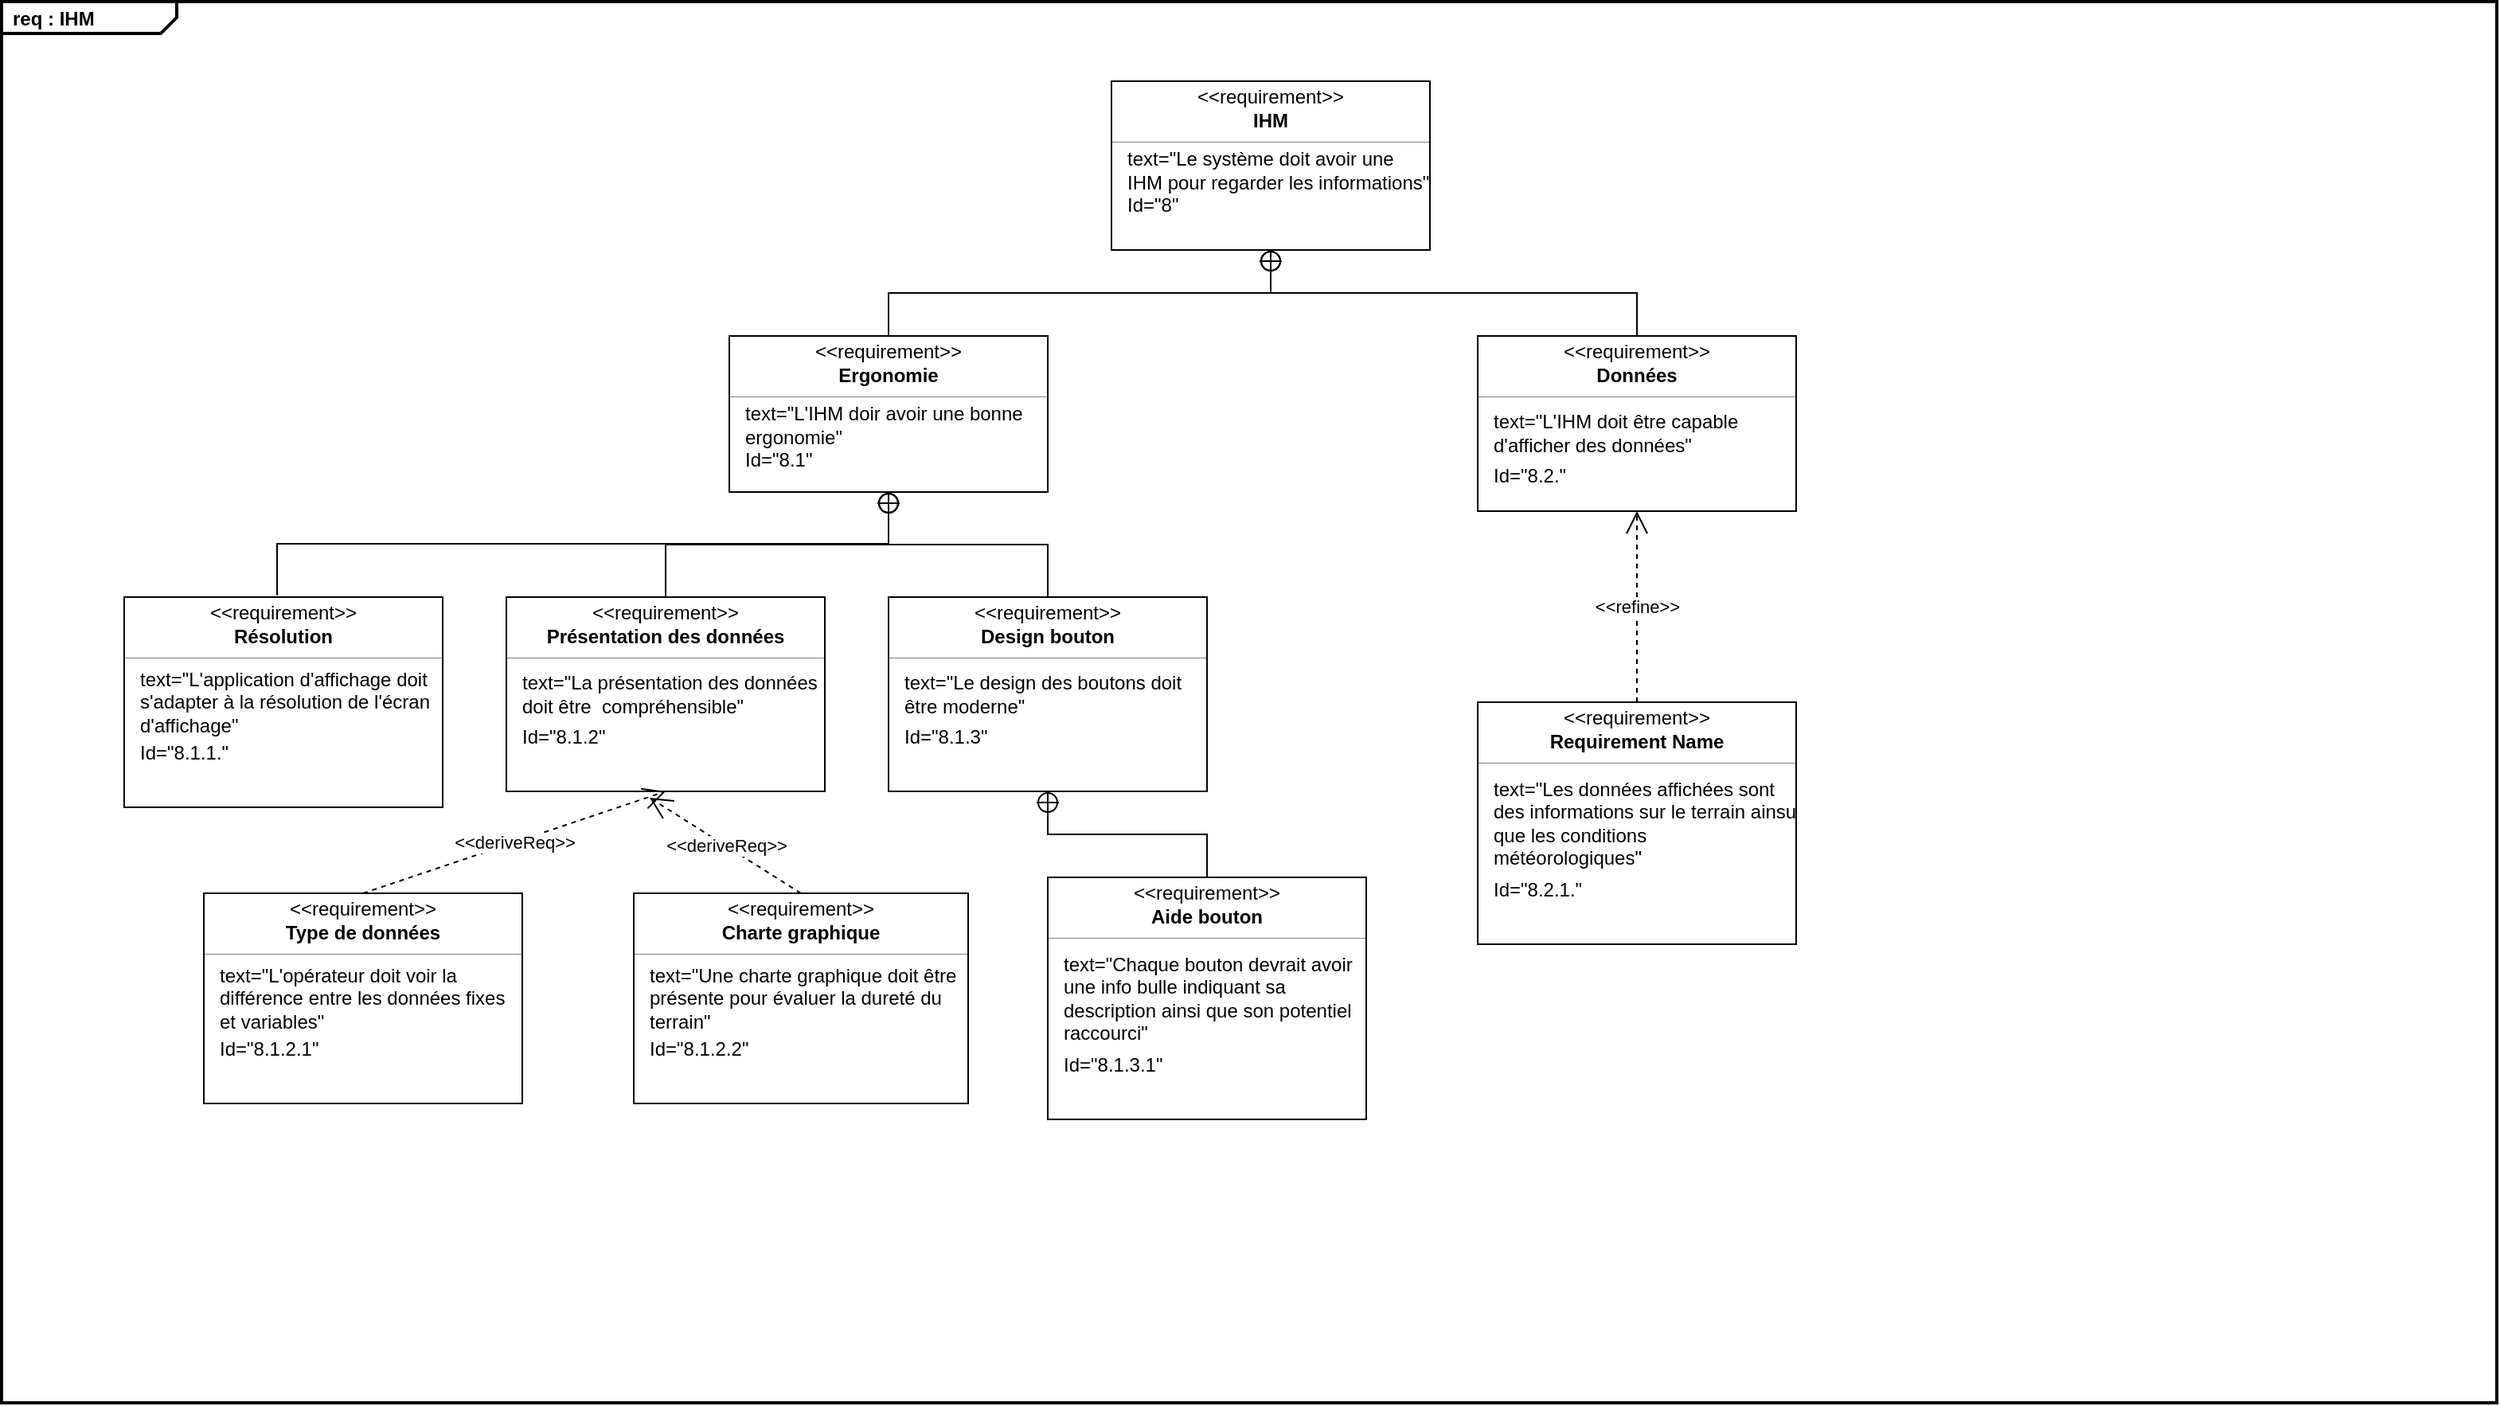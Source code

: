 <mxfile version="26.0.6">
  <diagram name="Page-1" id="wZjGFkpeC9HKHl80YT61">
    <mxGraphModel dx="1395" dy="643" grid="1" gridSize="10" guides="1" tooltips="1" connect="1" arrows="1" fold="1" page="1" pageScale="1" pageWidth="827" pageHeight="1169" math="0" shadow="0">
      <root>
        <mxCell id="0" />
        <mxCell id="1" parent="0" />
        <mxCell id="3VNXTZ4ML6IGrB6xeTb8-1" value="&lt;p style=&quot;margin:0px;margin-top:4px;margin-left:7px;text-align:left;&quot;&gt;&lt;b&gt;req : IHM&lt;/b&gt;&lt;/p&gt;" style="html=1;shape=mxgraph.sysml.package;overflow=fill;labelX=110;strokeWidth=2;align=center;" vertex="1" parent="1">
          <mxGeometry x="33" y="80" width="1567" height="880" as="geometry" />
        </mxCell>
        <mxCell id="3VNXTZ4ML6IGrB6xeTb8-2" value="" style="fontStyle=1;align=center;verticalAlign=middle;childLayout=stackLayout;horizontal=1;horizontalStack=0;resizeParent=1;resizeParentMax=0;resizeLast=0;marginBottom=0;" vertex="1" parent="1">
          <mxGeometry x="730" y="130" width="200" height="106" as="geometry" />
        </mxCell>
        <mxCell id="3VNXTZ4ML6IGrB6xeTb8-3" value="&amp;lt;&amp;lt;requirement&amp;gt;&amp;gt;" style="html=1;align=center;spacing=0;verticalAlign=middle;strokeColor=none;fillColor=none;whiteSpace=wrap;spacingTop=3;" vertex="1" parent="3VNXTZ4ML6IGrB6xeTb8-2">
          <mxGeometry width="200" height="16" as="geometry" />
        </mxCell>
        <mxCell id="3VNXTZ4ML6IGrB6xeTb8-4" value="IHM" style="html=1;align=center;spacing=0;verticalAlign=middle;strokeColor=none;fillColor=none;whiteSpace=wrap;fontStyle=1" vertex="1" parent="3VNXTZ4ML6IGrB6xeTb8-2">
          <mxGeometry y="16" width="200" height="18" as="geometry" />
        </mxCell>
        <mxCell id="3VNXTZ4ML6IGrB6xeTb8-5" value="" style="line;strokeWidth=0.25;fillColor=none;align=left;verticalAlign=middle;spacingTop=-1;spacingLeft=3;spacingRight=3;rotatable=0;labelPosition=right;points=[];portConstraint=eastwest;" vertex="1" parent="3VNXTZ4ML6IGrB6xeTb8-2">
          <mxGeometry y="34" width="200" height="8" as="geometry" />
        </mxCell>
        <mxCell id="3VNXTZ4ML6IGrB6xeTb8-6" value="text=&quot;Le système doit avoir une IHM pour regarder les informations&quot;" style="html=1;align=left;spacing=0;verticalAlign=middle;strokeColor=none;fillColor=none;whiteSpace=wrap;spacingLeft=10;" vertex="1" parent="3VNXTZ4ML6IGrB6xeTb8-2">
          <mxGeometry y="42" width="200" height="28" as="geometry" />
        </mxCell>
        <mxCell id="3VNXTZ4ML6IGrB6xeTb8-7" value="Id=&quot;8&quot;" style="html=1;align=left;spacing=0;verticalAlign=middle;strokeColor=none;fillColor=none;whiteSpace=wrap;spacingLeft=10;" vertex="1" parent="3VNXTZ4ML6IGrB6xeTb8-2">
          <mxGeometry y="70" width="200" height="16" as="geometry" />
        </mxCell>
        <mxCell id="3VNXTZ4ML6IGrB6xeTb8-8" value="" style="html=1;align=center;spacing=0;verticalAlign=middle;strokeColor=none;fillColor=none;whiteSpace=wrap;" vertex="1" parent="3VNXTZ4ML6IGrB6xeTb8-2">
          <mxGeometry y="86" width="200" height="20" as="geometry" />
        </mxCell>
        <mxCell id="3VNXTZ4ML6IGrB6xeTb8-9" value="" style="fontStyle=1;align=center;verticalAlign=middle;childLayout=stackLayout;horizontal=1;horizontalStack=0;resizeParent=1;resizeParentMax=0;resizeLast=0;marginBottom=0;" vertex="1" parent="1">
          <mxGeometry x="490" y="290" width="200" height="98" as="geometry" />
        </mxCell>
        <mxCell id="3VNXTZ4ML6IGrB6xeTb8-10" value="&amp;lt;&amp;lt;requirement&amp;gt;&amp;gt;" style="html=1;align=center;spacing=0;verticalAlign=middle;strokeColor=none;fillColor=none;whiteSpace=wrap;spacingTop=3;" vertex="1" parent="3VNXTZ4ML6IGrB6xeTb8-9">
          <mxGeometry width="200" height="16" as="geometry" />
        </mxCell>
        <mxCell id="3VNXTZ4ML6IGrB6xeTb8-11" value="Ergonomie" style="html=1;align=center;spacing=0;verticalAlign=middle;strokeColor=none;fillColor=none;whiteSpace=wrap;fontStyle=1" vertex="1" parent="3VNXTZ4ML6IGrB6xeTb8-9">
          <mxGeometry y="16" width="200" height="18" as="geometry" />
        </mxCell>
        <mxCell id="3VNXTZ4ML6IGrB6xeTb8-12" value="" style="line;strokeWidth=0.25;fillColor=none;align=left;verticalAlign=middle;spacingTop=-1;spacingLeft=3;spacingRight=3;rotatable=0;labelPosition=right;points=[];portConstraint=eastwest;" vertex="1" parent="3VNXTZ4ML6IGrB6xeTb8-9">
          <mxGeometry y="34" width="200" height="8" as="geometry" />
        </mxCell>
        <mxCell id="3VNXTZ4ML6IGrB6xeTb8-13" value="text=&quot;L&#39;IHM doir avoir une bonne ergonomie&quot;" style="html=1;align=left;spacing=0;verticalAlign=middle;strokeColor=none;fillColor=none;whiteSpace=wrap;spacingLeft=10;" vertex="1" parent="3VNXTZ4ML6IGrB6xeTb8-9">
          <mxGeometry y="42" width="200" height="28" as="geometry" />
        </mxCell>
        <mxCell id="3VNXTZ4ML6IGrB6xeTb8-14" value="Id=&quot;8.1&quot;" style="html=1;align=left;spacing=0;verticalAlign=middle;strokeColor=none;fillColor=none;whiteSpace=wrap;spacingLeft=10;" vertex="1" parent="3VNXTZ4ML6IGrB6xeTb8-9">
          <mxGeometry y="70" width="200" height="16" as="geometry" />
        </mxCell>
        <mxCell id="3VNXTZ4ML6IGrB6xeTb8-15" value="" style="html=1;align=center;spacing=0;verticalAlign=middle;strokeColor=none;fillColor=none;whiteSpace=wrap;" vertex="1" parent="3VNXTZ4ML6IGrB6xeTb8-9">
          <mxGeometry y="86" width="200" height="12" as="geometry" />
        </mxCell>
        <mxCell id="3VNXTZ4ML6IGrB6xeTb8-16" value="" style="fontStyle=1;align=center;verticalAlign=middle;childLayout=stackLayout;horizontal=1;horizontalStack=0;resizeParent=1;resizeParentMax=0;resizeLast=0;marginBottom=0;" vertex="1" parent="1">
          <mxGeometry x="110" y="454" width="200" height="132" as="geometry" />
        </mxCell>
        <mxCell id="3VNXTZ4ML6IGrB6xeTb8-17" value="&amp;lt;&amp;lt;requirement&amp;gt;&amp;gt;" style="html=1;align=center;spacing=0;verticalAlign=middle;strokeColor=none;fillColor=none;whiteSpace=wrap;spacingTop=3;" vertex="1" parent="3VNXTZ4ML6IGrB6xeTb8-16">
          <mxGeometry width="200" height="16" as="geometry" />
        </mxCell>
        <mxCell id="3VNXTZ4ML6IGrB6xeTb8-18" value="Résolution" style="html=1;align=center;spacing=0;verticalAlign=middle;strokeColor=none;fillColor=none;whiteSpace=wrap;fontStyle=1" vertex="1" parent="3VNXTZ4ML6IGrB6xeTb8-16">
          <mxGeometry y="16" width="200" height="18" as="geometry" />
        </mxCell>
        <mxCell id="3VNXTZ4ML6IGrB6xeTb8-19" value="" style="line;strokeWidth=0.25;fillColor=none;align=left;verticalAlign=middle;spacingTop=-1;spacingLeft=3;spacingRight=3;rotatable=0;labelPosition=right;points=[];portConstraint=eastwest;" vertex="1" parent="3VNXTZ4ML6IGrB6xeTb8-16">
          <mxGeometry y="34" width="200" height="8" as="geometry" />
        </mxCell>
        <mxCell id="3VNXTZ4ML6IGrB6xeTb8-20" value="text=&quot;L&#39;application d&#39;affichage doit s&#39;adapter à la résolution de l&#39;écran d&#39;affichage&quot;" style="html=1;align=left;spacing=0;verticalAlign=middle;strokeColor=none;fillColor=none;whiteSpace=wrap;spacingLeft=10;" vertex="1" parent="3VNXTZ4ML6IGrB6xeTb8-16">
          <mxGeometry y="42" width="200" height="48" as="geometry" />
        </mxCell>
        <mxCell id="3VNXTZ4ML6IGrB6xeTb8-21" value="Id=&quot;8.1.1.&quot;" style="html=1;align=left;spacing=0;verticalAlign=middle;strokeColor=none;fillColor=none;whiteSpace=wrap;spacingLeft=10;" vertex="1" parent="3VNXTZ4ML6IGrB6xeTb8-16">
          <mxGeometry y="90" width="200" height="16" as="geometry" />
        </mxCell>
        <mxCell id="3VNXTZ4ML6IGrB6xeTb8-22" value="" style="html=1;align=center;spacing=0;verticalAlign=middle;strokeColor=none;fillColor=none;whiteSpace=wrap;" vertex="1" parent="3VNXTZ4ML6IGrB6xeTb8-16">
          <mxGeometry y="106" width="200" height="26" as="geometry" />
        </mxCell>
        <mxCell id="3VNXTZ4ML6IGrB6xeTb8-35" value="" style="rounded=0;html=1;labelBackgroundColor=none;endArrow=none;edgeStyle=elbowEdgeStyle;elbow=vertical;startArrow=sysMLPackCont;startSize=12;exitX=0.5;exitY=1;exitDx=0;exitDy=0;entryX=0.5;entryY=0;entryDx=0;entryDy=0;" edge="1" source="3VNXTZ4ML6IGrB6xeTb8-8" target="3VNXTZ4ML6IGrB6xeTb8-10" parent="1">
          <mxGeometry relative="1" as="geometry" />
        </mxCell>
        <mxCell id="3VNXTZ4ML6IGrB6xeTb8-37" value="" style="fontStyle=1;align=center;verticalAlign=middle;childLayout=stackLayout;horizontal=1;horizontalStack=0;resizeParent=1;resizeParentMax=0;resizeLast=0;marginBottom=0;" vertex="1" parent="1">
          <mxGeometry x="350" y="454" width="200" height="122" as="geometry" />
        </mxCell>
        <mxCell id="3VNXTZ4ML6IGrB6xeTb8-38" value="&amp;lt;&amp;lt;requirement&amp;gt;&amp;gt;" style="html=1;align=center;spacing=0;verticalAlign=middle;strokeColor=none;fillColor=none;whiteSpace=wrap;spacingTop=3;" vertex="1" parent="3VNXTZ4ML6IGrB6xeTb8-37">
          <mxGeometry width="200" height="16" as="geometry" />
        </mxCell>
        <mxCell id="3VNXTZ4ML6IGrB6xeTb8-39" value="Présentation des données" style="html=1;align=center;spacing=0;verticalAlign=middle;strokeColor=none;fillColor=none;whiteSpace=wrap;fontStyle=1" vertex="1" parent="3VNXTZ4ML6IGrB6xeTb8-37">
          <mxGeometry y="16" width="200" height="18" as="geometry" />
        </mxCell>
        <mxCell id="3VNXTZ4ML6IGrB6xeTb8-40" value="" style="line;strokeWidth=0.25;fillColor=none;align=left;verticalAlign=middle;spacingTop=-1;spacingLeft=3;spacingRight=3;rotatable=0;labelPosition=right;points=[];portConstraint=eastwest;" vertex="1" parent="3VNXTZ4ML6IGrB6xeTb8-37">
          <mxGeometry y="34" width="200" height="8" as="geometry" />
        </mxCell>
        <mxCell id="3VNXTZ4ML6IGrB6xeTb8-41" value="text=&quot;La présentation des données doit être&amp;nbsp; compréhensible&quot;" style="html=1;align=left;spacing=0;verticalAlign=middle;strokeColor=none;fillColor=none;whiteSpace=wrap;spacingLeft=10;" vertex="1" parent="3VNXTZ4ML6IGrB6xeTb8-37">
          <mxGeometry y="42" width="200" height="38" as="geometry" />
        </mxCell>
        <mxCell id="3VNXTZ4ML6IGrB6xeTb8-42" value="Id=&quot;8.1.2&quot;" style="html=1;align=left;spacing=0;verticalAlign=middle;strokeColor=none;fillColor=none;whiteSpace=wrap;spacingLeft=10;" vertex="1" parent="3VNXTZ4ML6IGrB6xeTb8-37">
          <mxGeometry y="80" width="200" height="16" as="geometry" />
        </mxCell>
        <mxCell id="3VNXTZ4ML6IGrB6xeTb8-43" value="" style="html=1;align=center;spacing=0;verticalAlign=middle;strokeColor=none;fillColor=none;whiteSpace=wrap;" vertex="1" parent="3VNXTZ4ML6IGrB6xeTb8-37">
          <mxGeometry y="96" width="200" height="26" as="geometry" />
        </mxCell>
        <mxCell id="3VNXTZ4ML6IGrB6xeTb8-44" value="" style="fontStyle=1;align=center;verticalAlign=middle;childLayout=stackLayout;horizontal=1;horizontalStack=0;resizeParent=1;resizeParentMax=0;resizeLast=0;marginBottom=0;" vertex="1" parent="1">
          <mxGeometry x="590" y="454" width="200" height="122" as="geometry" />
        </mxCell>
        <mxCell id="3VNXTZ4ML6IGrB6xeTb8-45" value="&amp;lt;&amp;lt;requirement&amp;gt;&amp;gt;" style="html=1;align=center;spacing=0;verticalAlign=middle;strokeColor=none;fillColor=none;whiteSpace=wrap;spacingTop=3;" vertex="1" parent="3VNXTZ4ML6IGrB6xeTb8-44">
          <mxGeometry width="200" height="16" as="geometry" />
        </mxCell>
        <mxCell id="3VNXTZ4ML6IGrB6xeTb8-46" value="Design bouton" style="html=1;align=center;spacing=0;verticalAlign=middle;strokeColor=none;fillColor=none;whiteSpace=wrap;fontStyle=1" vertex="1" parent="3VNXTZ4ML6IGrB6xeTb8-44">
          <mxGeometry y="16" width="200" height="18" as="geometry" />
        </mxCell>
        <mxCell id="3VNXTZ4ML6IGrB6xeTb8-47" value="" style="line;strokeWidth=0.25;fillColor=none;align=left;verticalAlign=middle;spacingTop=-1;spacingLeft=3;spacingRight=3;rotatable=0;labelPosition=right;points=[];portConstraint=eastwest;" vertex="1" parent="3VNXTZ4ML6IGrB6xeTb8-44">
          <mxGeometry y="34" width="200" height="8" as="geometry" />
        </mxCell>
        <mxCell id="3VNXTZ4ML6IGrB6xeTb8-48" value="text=&quot;Le design des boutons doit être moderne&quot;" style="html=1;align=left;spacing=0;verticalAlign=middle;strokeColor=none;fillColor=none;whiteSpace=wrap;spacingLeft=10;" vertex="1" parent="3VNXTZ4ML6IGrB6xeTb8-44">
          <mxGeometry y="42" width="200" height="38" as="geometry" />
        </mxCell>
        <mxCell id="3VNXTZ4ML6IGrB6xeTb8-49" value="Id=&quot;8.1.3&quot;" style="html=1;align=left;spacing=0;verticalAlign=middle;strokeColor=none;fillColor=none;whiteSpace=wrap;spacingLeft=10;" vertex="1" parent="3VNXTZ4ML6IGrB6xeTb8-44">
          <mxGeometry y="80" width="200" height="16" as="geometry" />
        </mxCell>
        <mxCell id="3VNXTZ4ML6IGrB6xeTb8-50" value="" style="html=1;align=center;spacing=0;verticalAlign=middle;strokeColor=none;fillColor=none;whiteSpace=wrap;" vertex="1" parent="3VNXTZ4ML6IGrB6xeTb8-44">
          <mxGeometry y="96" width="200" height="26" as="geometry" />
        </mxCell>
        <mxCell id="3VNXTZ4ML6IGrB6xeTb8-51" value="" style="fontStyle=1;align=center;verticalAlign=middle;childLayout=stackLayout;horizontal=1;horizontalStack=0;resizeParent=1;resizeParentMax=0;resizeLast=0;marginBottom=0;" vertex="1" parent="1">
          <mxGeometry x="690" y="630" width="200" height="152" as="geometry" />
        </mxCell>
        <mxCell id="3VNXTZ4ML6IGrB6xeTb8-52" value="&amp;lt;&amp;lt;requirement&amp;gt;&amp;gt;" style="html=1;align=center;spacing=0;verticalAlign=middle;strokeColor=none;fillColor=none;whiteSpace=wrap;spacingTop=3;" vertex="1" parent="3VNXTZ4ML6IGrB6xeTb8-51">
          <mxGeometry width="200" height="16" as="geometry" />
        </mxCell>
        <mxCell id="3VNXTZ4ML6IGrB6xeTb8-53" value="Aide bouton" style="html=1;align=center;spacing=0;verticalAlign=middle;strokeColor=none;fillColor=none;whiteSpace=wrap;fontStyle=1" vertex="1" parent="3VNXTZ4ML6IGrB6xeTb8-51">
          <mxGeometry y="16" width="200" height="18" as="geometry" />
        </mxCell>
        <mxCell id="3VNXTZ4ML6IGrB6xeTb8-54" value="" style="line;strokeWidth=0.25;fillColor=none;align=left;verticalAlign=middle;spacingTop=-1;spacingLeft=3;spacingRight=3;rotatable=0;labelPosition=right;points=[];portConstraint=eastwest;" vertex="1" parent="3VNXTZ4ML6IGrB6xeTb8-51">
          <mxGeometry y="34" width="200" height="8" as="geometry" />
        </mxCell>
        <mxCell id="3VNXTZ4ML6IGrB6xeTb8-55" value="text=&quot;Chaque bouton devrait avoir une info bulle indiquant sa description ainsi que son potentiel raccourci&quot;" style="html=1;align=left;spacing=0;verticalAlign=middle;strokeColor=none;fillColor=none;whiteSpace=wrap;spacingLeft=10;" vertex="1" parent="3VNXTZ4ML6IGrB6xeTb8-51">
          <mxGeometry y="42" width="200" height="68" as="geometry" />
        </mxCell>
        <mxCell id="3VNXTZ4ML6IGrB6xeTb8-56" value="Id=&quot;8.1.3.1&quot;" style="html=1;align=left;spacing=0;verticalAlign=middle;strokeColor=none;fillColor=none;whiteSpace=wrap;spacingLeft=10;" vertex="1" parent="3VNXTZ4ML6IGrB6xeTb8-51">
          <mxGeometry y="110" width="200" height="16" as="geometry" />
        </mxCell>
        <mxCell id="3VNXTZ4ML6IGrB6xeTb8-57" value="" style="html=1;align=center;spacing=0;verticalAlign=middle;strokeColor=none;fillColor=none;whiteSpace=wrap;" vertex="1" parent="3VNXTZ4ML6IGrB6xeTb8-51">
          <mxGeometry y="126" width="200" height="26" as="geometry" />
        </mxCell>
        <mxCell id="3VNXTZ4ML6IGrB6xeTb8-58" value="" style="rounded=0;html=1;labelBackgroundColor=none;endArrow=none;edgeStyle=elbowEdgeStyle;elbow=vertical;startArrow=sysMLPackCont;startSize=12;exitX=0.5;exitY=1;exitDx=0;exitDy=0;entryX=0.48;entryY=-0.073;entryDx=0;entryDy=0;entryPerimeter=0;" edge="1" parent="1" source="3VNXTZ4ML6IGrB6xeTb8-15" target="3VNXTZ4ML6IGrB6xeTb8-17">
          <mxGeometry relative="1" as="geometry">
            <mxPoint x="840" y="246" as="sourcePoint" />
            <mxPoint x="600" y="300" as="targetPoint" />
          </mxGeometry>
        </mxCell>
        <mxCell id="3VNXTZ4ML6IGrB6xeTb8-59" value="" style="rounded=0;html=1;labelBackgroundColor=none;endArrow=none;edgeStyle=elbowEdgeStyle;elbow=vertical;startArrow=sysMLPackCont;startSize=12;exitX=0.5;exitY=1;exitDx=0;exitDy=0;entryX=0.5;entryY=0;entryDx=0;entryDy=0;" edge="1" parent="1" source="3VNXTZ4ML6IGrB6xeTb8-15" target="3VNXTZ4ML6IGrB6xeTb8-38">
          <mxGeometry relative="1" as="geometry">
            <mxPoint x="600" y="398" as="sourcePoint" />
            <mxPoint x="216" y="463" as="targetPoint" />
          </mxGeometry>
        </mxCell>
        <mxCell id="3VNXTZ4ML6IGrB6xeTb8-60" value="" style="rounded=0;html=1;labelBackgroundColor=none;endArrow=none;edgeStyle=elbowEdgeStyle;elbow=vertical;startArrow=sysMLPackCont;startSize=12;entryX=0.5;entryY=0;entryDx=0;entryDy=0;exitX=0.5;exitY=1;exitDx=0;exitDy=0;" edge="1" parent="1" source="3VNXTZ4ML6IGrB6xeTb8-15" target="3VNXTZ4ML6IGrB6xeTb8-45">
          <mxGeometry relative="1" as="geometry">
            <mxPoint x="590" y="390" as="sourcePoint" />
            <mxPoint x="460" y="464" as="targetPoint" />
          </mxGeometry>
        </mxCell>
        <mxCell id="3VNXTZ4ML6IGrB6xeTb8-61" value="" style="rounded=0;html=1;labelBackgroundColor=none;endArrow=none;edgeStyle=elbowEdgeStyle;elbow=vertical;startArrow=sysMLPackCont;startSize=12;entryX=0.5;entryY=0;entryDx=0;entryDy=0;exitX=0.5;exitY=1;exitDx=0;exitDy=0;" edge="1" parent="1" source="3VNXTZ4ML6IGrB6xeTb8-50" target="3VNXTZ4ML6IGrB6xeTb8-52">
          <mxGeometry relative="1" as="geometry">
            <mxPoint x="600" y="398" as="sourcePoint" />
            <mxPoint x="700" y="464" as="targetPoint" />
          </mxGeometry>
        </mxCell>
        <mxCell id="3VNXTZ4ML6IGrB6xeTb8-62" value="" style="fontStyle=1;align=center;verticalAlign=middle;childLayout=stackLayout;horizontal=1;horizontalStack=0;resizeParent=1;resizeParentMax=0;resizeLast=0;marginBottom=0;" vertex="1" parent="1">
          <mxGeometry x="960" y="290" width="200" height="110" as="geometry" />
        </mxCell>
        <mxCell id="3VNXTZ4ML6IGrB6xeTb8-63" value="&amp;lt;&amp;lt;requirement&amp;gt;&amp;gt;" style="html=1;align=center;spacing=0;verticalAlign=middle;strokeColor=none;fillColor=none;whiteSpace=wrap;spacingTop=3;" vertex="1" parent="3VNXTZ4ML6IGrB6xeTb8-62">
          <mxGeometry width="200" height="16" as="geometry" />
        </mxCell>
        <mxCell id="3VNXTZ4ML6IGrB6xeTb8-64" value="Données" style="html=1;align=center;spacing=0;verticalAlign=middle;strokeColor=none;fillColor=none;whiteSpace=wrap;fontStyle=1" vertex="1" parent="3VNXTZ4ML6IGrB6xeTb8-62">
          <mxGeometry y="16" width="200" height="18" as="geometry" />
        </mxCell>
        <mxCell id="3VNXTZ4ML6IGrB6xeTb8-65" value="" style="line;strokeWidth=0.25;fillColor=none;align=left;verticalAlign=middle;spacingTop=-1;spacingLeft=3;spacingRight=3;rotatable=0;labelPosition=right;points=[];portConstraint=eastwest;" vertex="1" parent="3VNXTZ4ML6IGrB6xeTb8-62">
          <mxGeometry y="34" width="200" height="8" as="geometry" />
        </mxCell>
        <mxCell id="3VNXTZ4ML6IGrB6xeTb8-66" value="text=&quot;L&#39;IHM doit être capable d&#39;afficher des données&quot;" style="html=1;align=left;spacing=0;verticalAlign=middle;strokeColor=none;fillColor=none;whiteSpace=wrap;spacingLeft=10;" vertex="1" parent="3VNXTZ4ML6IGrB6xeTb8-62">
          <mxGeometry y="42" width="200" height="38" as="geometry" />
        </mxCell>
        <mxCell id="3VNXTZ4ML6IGrB6xeTb8-67" value="Id=&quot;8.2.&quot;" style="html=1;align=left;spacing=0;verticalAlign=middle;strokeColor=none;fillColor=none;whiteSpace=wrap;spacingLeft=10;" vertex="1" parent="3VNXTZ4ML6IGrB6xeTb8-62">
          <mxGeometry y="80" width="200" height="16" as="geometry" />
        </mxCell>
        <mxCell id="3VNXTZ4ML6IGrB6xeTb8-68" value="" style="html=1;align=center;spacing=0;verticalAlign=middle;strokeColor=none;fillColor=none;whiteSpace=wrap;" vertex="1" parent="3VNXTZ4ML6IGrB6xeTb8-62">
          <mxGeometry y="96" width="200" height="14" as="geometry" />
        </mxCell>
        <mxCell id="3VNXTZ4ML6IGrB6xeTb8-70" value="" style="fontStyle=1;align=center;verticalAlign=middle;childLayout=stackLayout;horizontal=1;horizontalStack=0;resizeParent=1;resizeParentMax=0;resizeLast=0;marginBottom=0;" vertex="1" parent="1">
          <mxGeometry x="960" y="520" width="200" height="152" as="geometry" />
        </mxCell>
        <mxCell id="3VNXTZ4ML6IGrB6xeTb8-71" value="&amp;lt;&amp;lt;requirement&amp;gt;&amp;gt;" style="html=1;align=center;spacing=0;verticalAlign=middle;strokeColor=none;fillColor=none;whiteSpace=wrap;spacingTop=3;" vertex="1" parent="3VNXTZ4ML6IGrB6xeTb8-70">
          <mxGeometry width="200" height="16" as="geometry" />
        </mxCell>
        <mxCell id="3VNXTZ4ML6IGrB6xeTb8-72" value="Requirement Name" style="html=1;align=center;spacing=0;verticalAlign=middle;strokeColor=none;fillColor=none;whiteSpace=wrap;fontStyle=1" vertex="1" parent="3VNXTZ4ML6IGrB6xeTb8-70">
          <mxGeometry y="16" width="200" height="18" as="geometry" />
        </mxCell>
        <mxCell id="3VNXTZ4ML6IGrB6xeTb8-73" value="" style="line;strokeWidth=0.25;fillColor=none;align=left;verticalAlign=middle;spacingTop=-1;spacingLeft=3;spacingRight=3;rotatable=0;labelPosition=right;points=[];portConstraint=eastwest;" vertex="1" parent="3VNXTZ4ML6IGrB6xeTb8-70">
          <mxGeometry y="34" width="200" height="8" as="geometry" />
        </mxCell>
        <mxCell id="3VNXTZ4ML6IGrB6xeTb8-74" value="text=&quot;Les données affichées sont des informations sur le terrain ainsu que les conditions météorologiques&quot;" style="html=1;align=left;spacing=0;verticalAlign=middle;strokeColor=none;fillColor=none;whiteSpace=wrap;spacingLeft=10;" vertex="1" parent="3VNXTZ4ML6IGrB6xeTb8-70">
          <mxGeometry y="42" width="200" height="68" as="geometry" />
        </mxCell>
        <mxCell id="3VNXTZ4ML6IGrB6xeTb8-75" value="Id=&quot;8.2.1.&quot;" style="html=1;align=left;spacing=0;verticalAlign=middle;strokeColor=none;fillColor=none;whiteSpace=wrap;spacingLeft=10;" vertex="1" parent="3VNXTZ4ML6IGrB6xeTb8-70">
          <mxGeometry y="110" width="200" height="16" as="geometry" />
        </mxCell>
        <mxCell id="3VNXTZ4ML6IGrB6xeTb8-76" value="" style="html=1;align=center;spacing=0;verticalAlign=middle;strokeColor=none;fillColor=none;whiteSpace=wrap;" vertex="1" parent="3VNXTZ4ML6IGrB6xeTb8-70">
          <mxGeometry y="126" width="200" height="26" as="geometry" />
        </mxCell>
        <mxCell id="3VNXTZ4ML6IGrB6xeTb8-79" value="&amp;lt;&amp;lt;refine&amp;gt;&amp;gt;" style="endArrow=open;edgeStyle=none;endSize=12;dashed=1;html=1;rounded=0;entryX=0.5;entryY=1;entryDx=0;entryDy=0;exitX=0.5;exitY=0;exitDx=0;exitDy=0;" edge="1" source="3VNXTZ4ML6IGrB6xeTb8-71" target="3VNXTZ4ML6IGrB6xeTb8-68" parent="1">
          <mxGeometry relative="1" as="geometry" />
        </mxCell>
        <mxCell id="3VNXTZ4ML6IGrB6xeTb8-80" value="" style="rounded=0;html=1;labelBackgroundColor=none;endArrow=none;edgeStyle=elbowEdgeStyle;elbow=vertical;startArrow=sysMLPackCont;startSize=12;exitX=0.5;exitY=1;exitDx=0;exitDy=0;entryX=0.5;entryY=0;entryDx=0;entryDy=0;" edge="1" parent="1" source="3VNXTZ4ML6IGrB6xeTb8-8" target="3VNXTZ4ML6IGrB6xeTb8-63">
          <mxGeometry relative="1" as="geometry">
            <mxPoint x="840" y="246" as="sourcePoint" />
            <mxPoint x="600" y="300" as="targetPoint" />
          </mxGeometry>
        </mxCell>
        <mxCell id="3VNXTZ4ML6IGrB6xeTb8-81" value="" style="fontStyle=1;align=center;verticalAlign=middle;childLayout=stackLayout;horizontal=1;horizontalStack=0;resizeParent=1;resizeParentMax=0;resizeLast=0;marginBottom=0;" vertex="1" parent="1">
          <mxGeometry x="160" y="640" width="200" height="132" as="geometry" />
        </mxCell>
        <mxCell id="3VNXTZ4ML6IGrB6xeTb8-82" value="&amp;lt;&amp;lt;requirement&amp;gt;&amp;gt;" style="html=1;align=center;spacing=0;verticalAlign=middle;strokeColor=none;fillColor=none;whiteSpace=wrap;spacingTop=3;" vertex="1" parent="3VNXTZ4ML6IGrB6xeTb8-81">
          <mxGeometry width="200" height="16" as="geometry" />
        </mxCell>
        <mxCell id="3VNXTZ4ML6IGrB6xeTb8-83" value="Type de données" style="html=1;align=center;spacing=0;verticalAlign=middle;strokeColor=none;fillColor=none;whiteSpace=wrap;fontStyle=1" vertex="1" parent="3VNXTZ4ML6IGrB6xeTb8-81">
          <mxGeometry y="16" width="200" height="18" as="geometry" />
        </mxCell>
        <mxCell id="3VNXTZ4ML6IGrB6xeTb8-84" value="" style="line;strokeWidth=0.25;fillColor=none;align=left;verticalAlign=middle;spacingTop=-1;spacingLeft=3;spacingRight=3;rotatable=0;labelPosition=right;points=[];portConstraint=eastwest;" vertex="1" parent="3VNXTZ4ML6IGrB6xeTb8-81">
          <mxGeometry y="34" width="200" height="8" as="geometry" />
        </mxCell>
        <mxCell id="3VNXTZ4ML6IGrB6xeTb8-85" value="text=&quot;L&#39;opérateur doit voir la différence entre les données fixes et variables&quot;" style="html=1;align=left;spacing=0;verticalAlign=middle;strokeColor=none;fillColor=none;whiteSpace=wrap;spacingLeft=10;" vertex="1" parent="3VNXTZ4ML6IGrB6xeTb8-81">
          <mxGeometry y="42" width="200" height="48" as="geometry" />
        </mxCell>
        <mxCell id="3VNXTZ4ML6IGrB6xeTb8-86" value="Id=&quot;8.1.2.1&quot;" style="html=1;align=left;spacing=0;verticalAlign=middle;strokeColor=none;fillColor=none;whiteSpace=wrap;spacingLeft=10;" vertex="1" parent="3VNXTZ4ML6IGrB6xeTb8-81">
          <mxGeometry y="90" width="200" height="16" as="geometry" />
        </mxCell>
        <mxCell id="3VNXTZ4ML6IGrB6xeTb8-87" value="" style="html=1;align=center;spacing=0;verticalAlign=middle;strokeColor=none;fillColor=none;whiteSpace=wrap;" vertex="1" parent="3VNXTZ4ML6IGrB6xeTb8-81">
          <mxGeometry y="106" width="200" height="26" as="geometry" />
        </mxCell>
        <mxCell id="3VNXTZ4ML6IGrB6xeTb8-88" value="" style="fontStyle=1;align=center;verticalAlign=middle;childLayout=stackLayout;horizontal=1;horizontalStack=0;resizeParent=1;resizeParentMax=0;resizeLast=0;marginBottom=0;" vertex="1" parent="1">
          <mxGeometry x="430" y="640" width="210" height="132" as="geometry" />
        </mxCell>
        <mxCell id="3VNXTZ4ML6IGrB6xeTb8-89" value="&amp;lt;&amp;lt;requirement&amp;gt;&amp;gt;" style="html=1;align=center;spacing=0;verticalAlign=middle;strokeColor=none;fillColor=none;whiteSpace=wrap;spacingTop=3;" vertex="1" parent="3VNXTZ4ML6IGrB6xeTb8-88">
          <mxGeometry width="210" height="16" as="geometry" />
        </mxCell>
        <mxCell id="3VNXTZ4ML6IGrB6xeTb8-90" value="Charte graphique" style="html=1;align=center;spacing=0;verticalAlign=middle;strokeColor=none;fillColor=none;whiteSpace=wrap;fontStyle=1" vertex="1" parent="3VNXTZ4ML6IGrB6xeTb8-88">
          <mxGeometry y="16" width="210" height="18" as="geometry" />
        </mxCell>
        <mxCell id="3VNXTZ4ML6IGrB6xeTb8-91" value="" style="line;strokeWidth=0.25;fillColor=none;align=left;verticalAlign=middle;spacingTop=-1;spacingLeft=3;spacingRight=3;rotatable=0;labelPosition=right;points=[];portConstraint=eastwest;" vertex="1" parent="3VNXTZ4ML6IGrB6xeTb8-88">
          <mxGeometry y="34" width="210" height="8" as="geometry" />
        </mxCell>
        <mxCell id="3VNXTZ4ML6IGrB6xeTb8-92" value="text=&quot;Une charte graphique doit être présente pour évaluer la dureté du terrain&quot;" style="html=1;align=left;spacing=0;verticalAlign=middle;strokeColor=none;fillColor=none;whiteSpace=wrap;spacingLeft=10;" vertex="1" parent="3VNXTZ4ML6IGrB6xeTb8-88">
          <mxGeometry y="42" width="210" height="48" as="geometry" />
        </mxCell>
        <mxCell id="3VNXTZ4ML6IGrB6xeTb8-93" value="Id=&quot;8.1.2.2&quot;" style="html=1;align=left;spacing=0;verticalAlign=middle;strokeColor=none;fillColor=none;whiteSpace=wrap;spacingLeft=10;" vertex="1" parent="3VNXTZ4ML6IGrB6xeTb8-88">
          <mxGeometry y="90" width="210" height="16" as="geometry" />
        </mxCell>
        <mxCell id="3VNXTZ4ML6IGrB6xeTb8-94" value="" style="html=1;align=center;spacing=0;verticalAlign=middle;strokeColor=none;fillColor=none;whiteSpace=wrap;" vertex="1" parent="3VNXTZ4ML6IGrB6xeTb8-88">
          <mxGeometry y="106" width="210" height="26" as="geometry" />
        </mxCell>
        <mxCell id="3VNXTZ4ML6IGrB6xeTb8-97" value="&amp;lt;&amp;lt;deriveReq&amp;gt;&amp;gt;" style="endArrow=open;html=1;edgeStyle=none;endSize=12;dashed=1;rounded=0;entryX=0.5;entryY=1;entryDx=0;entryDy=0;exitX=0.5;exitY=0;exitDx=0;exitDy=0;" edge="1" source="3VNXTZ4ML6IGrB6xeTb8-82" target="3VNXTZ4ML6IGrB6xeTb8-43" parent="1">
          <mxGeometry relative="1" as="geometry" />
        </mxCell>
        <mxCell id="3VNXTZ4ML6IGrB6xeTb8-98" value="&amp;lt;&amp;lt;deriveReq&amp;gt;&amp;gt;" style="endArrow=open;html=1;edgeStyle=none;endSize=12;dashed=1;rounded=0;exitX=0.5;exitY=0;exitDx=0;exitDy=0;" edge="1" parent="1" source="3VNXTZ4ML6IGrB6xeTb8-89">
          <mxGeometry relative="1" as="geometry">
            <mxPoint x="270" y="650" as="sourcePoint" />
            <mxPoint x="440" y="580" as="targetPoint" />
          </mxGeometry>
        </mxCell>
      </root>
    </mxGraphModel>
  </diagram>
</mxfile>
